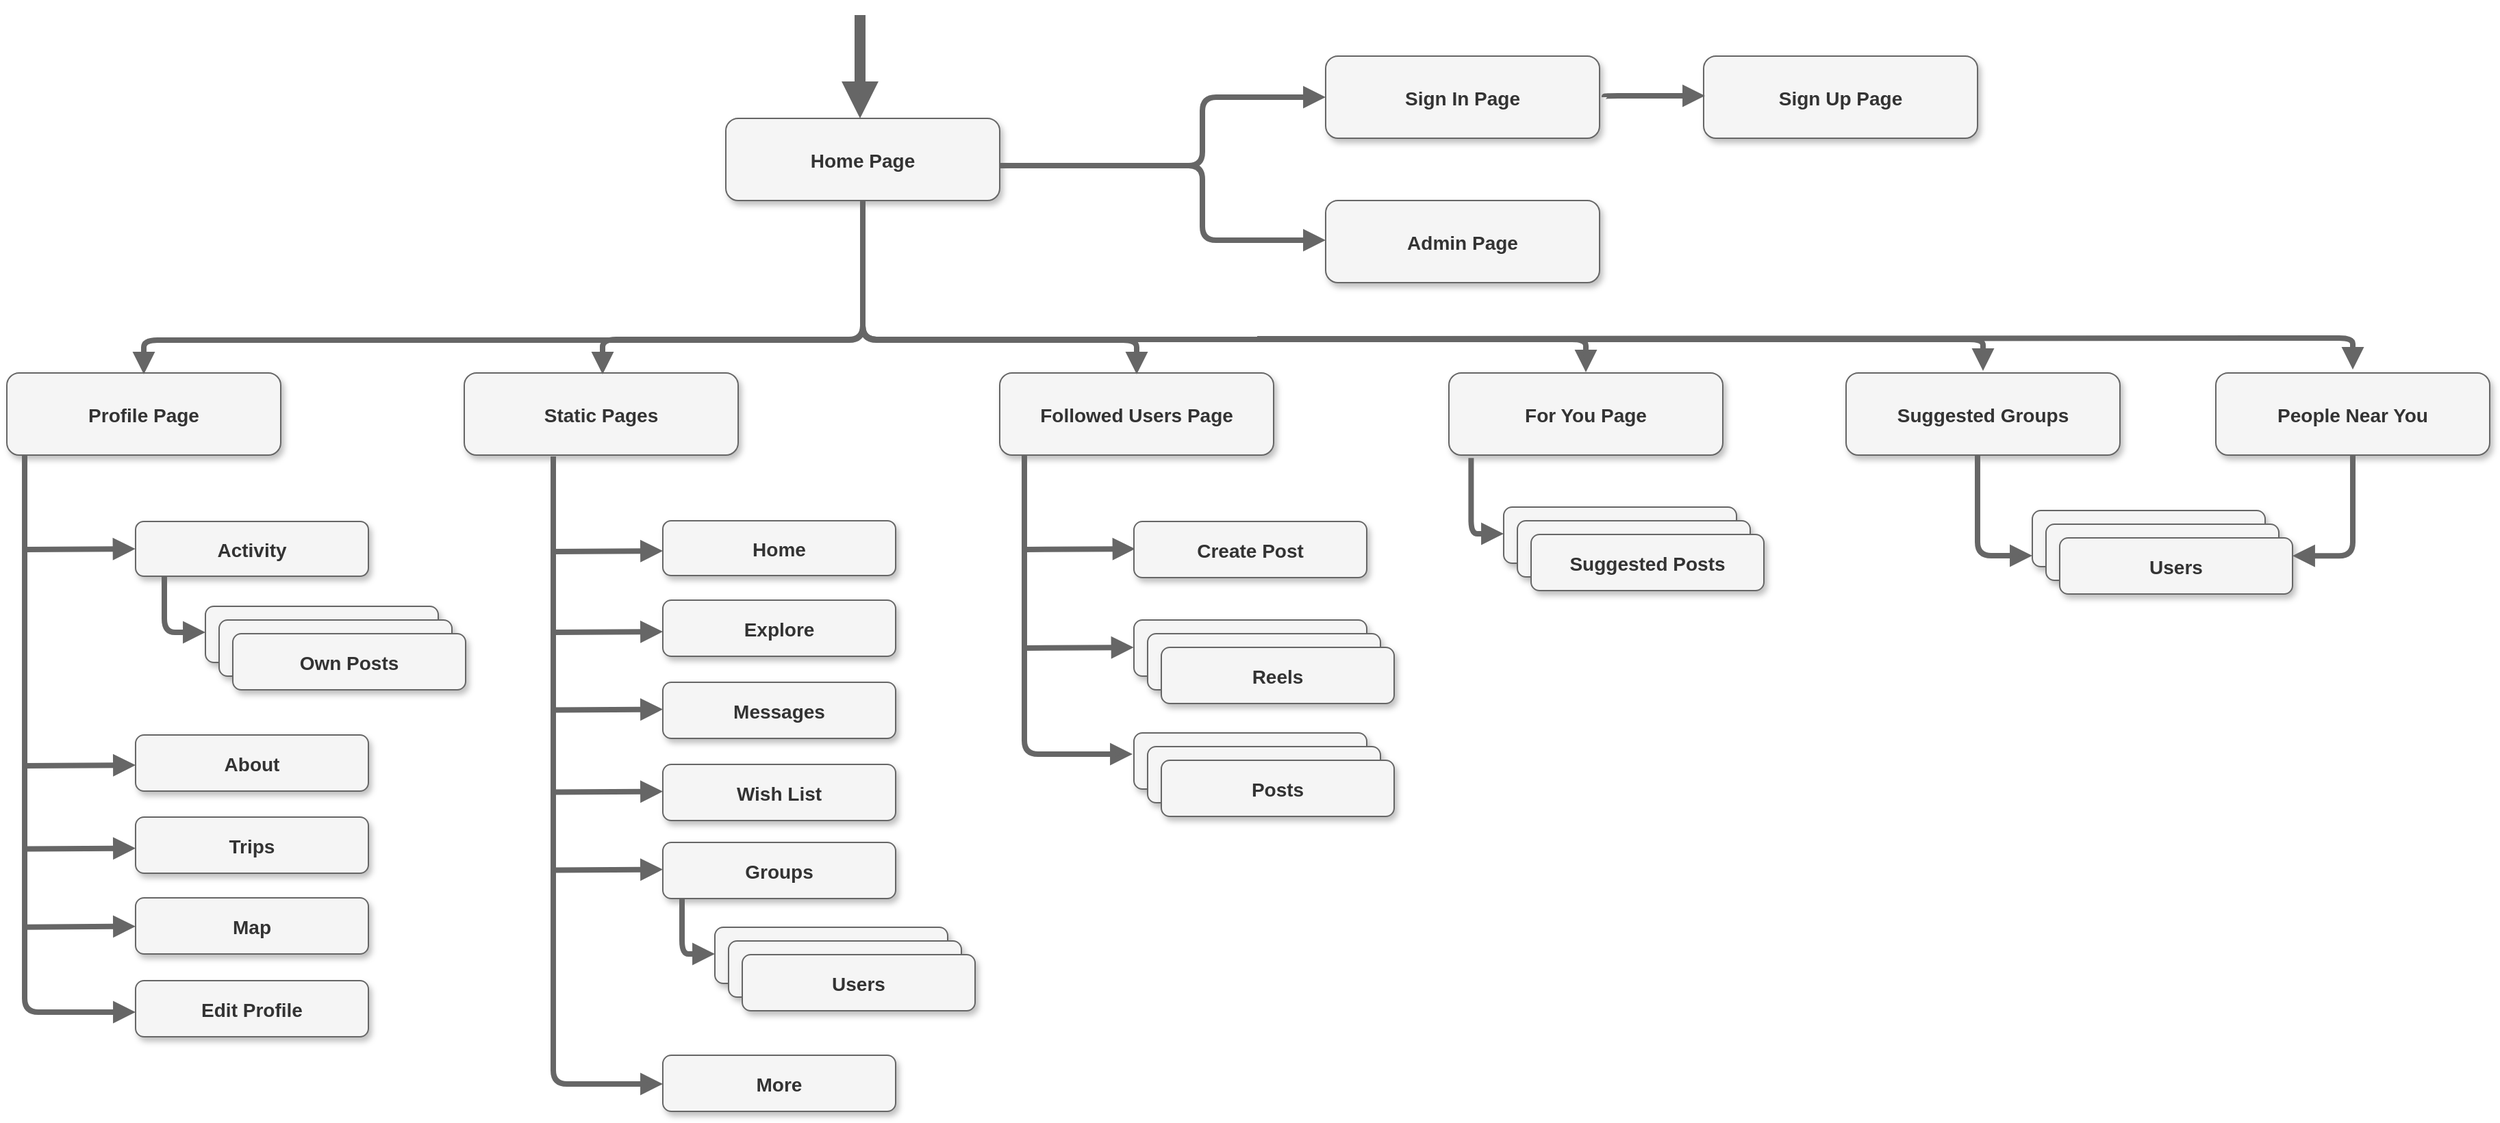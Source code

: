 <mxfile version="22.0.2" type="device">
  <diagram name="Page-1" id="97916047-d0de-89f5-080d-49f4d83e522f">
    <mxGraphModel dx="1904" dy="1029" grid="1" gridSize="10" guides="1" tooltips="1" connect="1" arrows="1" fold="1" page="1" pageScale="1.5" pageWidth="1169" pageHeight="827" background="none" math="0" shadow="0">
      <root>
        <mxCell id="0" />
        <mxCell id="1" parent="0" />
        <mxCell id="2" value="Home Page" style="rounded=1;shadow=1;fontStyle=1;fontSize=14;fillColor=#f5f5f5;fontColor=#333333;strokeColor=#666666;" parent="1" vertex="1">
          <mxGeometry x="672" y="205.5" width="200" height="60" as="geometry" />
        </mxCell>
        <mxCell id="4" value="Profile Page" style="rounded=1;shadow=1;fontStyle=1;fontSize=14;fillColor=#f5f5f5;fontColor=#333333;strokeColor=#666666;" parent="1" vertex="1">
          <mxGeometry x="147" y="391.5" width="200" height="60" as="geometry" />
        </mxCell>
        <mxCell id="5" value="Static Pages" style="rounded=1;shadow=1;fontStyle=1;fontSize=14;fillColor=#f5f5f5;fontColor=#333333;strokeColor=#666666;" parent="1" vertex="1">
          <mxGeometry x="481" y="391.5" width="200" height="60" as="geometry" />
        </mxCell>
        <mxCell id="6" value="Followed Users Page" style="rounded=1;shadow=1;fontStyle=1;fontSize=14;fillColor=#f5f5f5;fontColor=#333333;strokeColor=#666666;" parent="1" vertex="1">
          <mxGeometry x="872" y="391.5" width="200" height="60" as="geometry" />
        </mxCell>
        <mxCell id="30" value="" style="edgeStyle=elbowEdgeStyle;elbow=vertical;strokeWidth=4;endArrow=block;endFill=1;fontStyle=1;fillColor=#f5f5f5;strokeColor=#666666;" parent="1" edge="1">
          <mxGeometry x="22" y="165.5" width="100" height="100" as="geometry">
            <mxPoint x="772" y="341" as="sourcePoint" />
            <mxPoint x="582" y="392.5" as="targetPoint" />
          </mxGeometry>
        </mxCell>
        <mxCell id="31" value="" style="edgeStyle=elbowEdgeStyle;elbow=vertical;strokeWidth=4;endArrow=block;endFill=1;fontStyle=1;fillColor=#f5f5f5;strokeColor=#666666;" parent="1" edge="1">
          <mxGeometry x="22" y="165.5" width="100" height="100" as="geometry">
            <mxPoint x="772" y="342.5" as="sourcePoint" />
            <mxPoint x="247" y="392.5" as="targetPoint" />
          </mxGeometry>
        </mxCell>
        <mxCell id="32" value="" style="edgeStyle=elbowEdgeStyle;elbow=vertical;strokeWidth=4;endArrow=block;endFill=1;fontStyle=1;fillColor=#f5f5f5;strokeColor=#666666;" parent="1" edge="1">
          <mxGeometry x="22" y="165.5" width="100" height="100" as="geometry">
            <mxPoint x="772" y="342.5" as="sourcePoint" />
            <mxPoint x="972" y="392.5" as="targetPoint" />
          </mxGeometry>
        </mxCell>
        <mxCell id="EADlfztc-nEuQ8k5XdZk-55" value="" style="edgeStyle=elbowEdgeStyle;elbow=vertical;strokeWidth=4;endArrow=block;endFill=1;fontStyle=1;fillColor=#f5f5f5;strokeColor=#666666;" edge="1" parent="1">
          <mxGeometry x="22" y="165.5" width="100" height="100" as="geometry">
            <mxPoint x="772" y="342.5" as="sourcePoint" />
            <mxPoint x="1300" y="391" as="targetPoint" />
          </mxGeometry>
        </mxCell>
        <mxCell id="EADlfztc-nEuQ8k5XdZk-56" value="For You Page" style="rounded=1;shadow=1;fontStyle=1;fontSize=14;fillColor=#f5f5f5;fontColor=#333333;strokeColor=#666666;" vertex="1" parent="1">
          <mxGeometry x="1200" y="391.5" width="200" height="60" as="geometry" />
        </mxCell>
        <mxCell id="EADlfztc-nEuQ8k5XdZk-57" value="" style="edgeStyle=elbowEdgeStyle;elbow=vertical;strokeWidth=4;endArrow=block;endFill=1;fontStyle=1;fillColor=#f5f5f5;strokeColor=#666666;exitX=0.5;exitY=1;exitDx=0;exitDy=0;" edge="1" parent="1">
          <mxGeometry x="22" y="165.5" width="100" height="100" as="geometry">
            <mxPoint x="772" y="265.5" as="sourcePoint" />
            <mxPoint x="1590" y="390" as="targetPoint" />
            <Array as="points">
              <mxPoint x="1130" y="367" />
            </Array>
          </mxGeometry>
        </mxCell>
        <mxCell id="EADlfztc-nEuQ8k5XdZk-58" value="Suggested Groups" style="rounded=1;shadow=1;fontStyle=1;fontSize=14;fillColor=#f5f5f5;fontColor=#333333;strokeColor=#666666;" vertex="1" parent="1">
          <mxGeometry x="1490" y="391.5" width="200" height="60" as="geometry" />
        </mxCell>
        <mxCell id="EADlfztc-nEuQ8k5XdZk-60" value="" style="edgeStyle=elbowEdgeStyle;elbow=vertical;strokeWidth=4;endArrow=block;endFill=1;fontStyle=1;fillColor=#f5f5f5;strokeColor=#666666;" edge="1" parent="1">
          <mxGeometry x="62" y="165.5" width="100" height="100" as="geometry">
            <mxPoint x="160" y="451.27" as="sourcePoint" />
            <mxPoint x="241" y="858.5" as="targetPoint" />
            <Array as="points">
              <mxPoint x="161" y="858.5" />
            </Array>
          </mxGeometry>
        </mxCell>
        <mxCell id="EADlfztc-nEuQ8k5XdZk-62" value="" style="edgeStyle=elbowEdgeStyle;elbow=vertical;strokeWidth=4;endArrow=block;endFill=1;fontStyle=1;fillColor=#f5f5f5;strokeColor=#666666;" edge="1" parent="1">
          <mxGeometry x="62" y="165.5" width="100" height="100" as="geometry">
            <mxPoint x="161" y="520.5" as="sourcePoint" />
            <mxPoint x="240.8" y="520" as="targetPoint" />
            <Array as="points">
              <mxPoint x="140.8" y="520" />
            </Array>
          </mxGeometry>
        </mxCell>
        <mxCell id="EADlfztc-nEuQ8k5XdZk-65" value="" style="edgeStyle=elbowEdgeStyle;elbow=vertical;strokeWidth=4;endArrow=block;endFill=1;fontStyle=1;fillColor=#f5f5f5;strokeColor=#666666;" edge="1" parent="1">
          <mxGeometry x="62" y="165.5" width="100" height="100" as="geometry">
            <mxPoint x="161.2" y="678.5" as="sourcePoint" />
            <mxPoint x="241.0" y="678" as="targetPoint" />
            <Array as="points">
              <mxPoint x="141.0" y="678" />
            </Array>
          </mxGeometry>
        </mxCell>
        <mxCell id="EADlfztc-nEuQ8k5XdZk-66" value="" style="edgeStyle=elbowEdgeStyle;elbow=vertical;strokeWidth=4;endArrow=block;endFill=1;fontStyle=1;fillColor=#f5f5f5;strokeColor=#666666;" edge="1" parent="1">
          <mxGeometry x="62" y="165.5" width="100" height="100" as="geometry">
            <mxPoint x="161.2" y="739.29" as="sourcePoint" />
            <mxPoint x="241.0" y="738.79" as="targetPoint" />
            <Array as="points">
              <mxPoint x="141.0" y="738.79" />
            </Array>
          </mxGeometry>
        </mxCell>
        <mxCell id="EADlfztc-nEuQ8k5XdZk-67" value="Activity" style="rounded=1;shadow=1;fontStyle=1;fontSize=14;fillColor=#f5f5f5;fontColor=#333333;strokeColor=#666666;" vertex="1" parent="1">
          <mxGeometry x="241" y="500" width="170" height="40" as="geometry" />
        </mxCell>
        <mxCell id="EADlfztc-nEuQ8k5XdZk-68" value="About" style="rounded=1;shadow=1;fontStyle=1;fontSize=14;fillColor=#f5f5f5;fontColor=#333333;strokeColor=#666666;" vertex="1" parent="1">
          <mxGeometry x="241" y="656" width="170" height="41" as="geometry" />
        </mxCell>
        <mxCell id="EADlfztc-nEuQ8k5XdZk-69" value="Trips" style="rounded=1;shadow=1;fontStyle=1;fontSize=14;fillColor=#f5f5f5;fontColor=#333333;strokeColor=#666666;" vertex="1" parent="1">
          <mxGeometry x="241" y="716" width="170" height="41" as="geometry" />
        </mxCell>
        <mxCell id="EADlfztc-nEuQ8k5XdZk-70" value="Map" style="rounded=1;shadow=1;fontStyle=1;fontSize=14;fillColor=#f5f5f5;fontColor=#333333;strokeColor=#666666;" vertex="1" parent="1">
          <mxGeometry x="241" y="775" width="170" height="41" as="geometry" />
        </mxCell>
        <mxCell id="EADlfztc-nEuQ8k5XdZk-73" value="" style="edgeStyle=elbowEdgeStyle;elbow=vertical;strokeWidth=4;endArrow=block;endFill=1;fontStyle=1;fillColor=#f5f5f5;strokeColor=#666666;" edge="1" parent="1">
          <mxGeometry x="62" y="165.5" width="100" height="100" as="geometry">
            <mxPoint x="262" y="540" as="sourcePoint" />
            <mxPoint x="292" y="581" as="targetPoint" />
            <Array as="points">
              <mxPoint x="262" y="581" />
            </Array>
          </mxGeometry>
        </mxCell>
        <mxCell id="EADlfztc-nEuQ8k5XdZk-74" value="" style="rounded=1;shadow=1;fontStyle=1;fontSize=14;fillColor=#f5f5f5;fontColor=#333333;strokeColor=#666666;" vertex="1" parent="1">
          <mxGeometry x="292" y="562" width="170" height="41" as="geometry" />
        </mxCell>
        <mxCell id="EADlfztc-nEuQ8k5XdZk-75" value="" style="rounded=1;shadow=1;fontStyle=1;fontSize=14;fillColor=#f5f5f5;fontColor=#333333;strokeColor=#666666;" vertex="1" parent="1">
          <mxGeometry x="302" y="572" width="170" height="41" as="geometry" />
        </mxCell>
        <mxCell id="EADlfztc-nEuQ8k5XdZk-76" value="Own Posts" style="rounded=1;shadow=1;fontStyle=1;fontSize=14;fillColor=#f5f5f5;fontColor=#333333;strokeColor=#666666;" vertex="1" parent="1">
          <mxGeometry x="312" y="582" width="170" height="41" as="geometry" />
        </mxCell>
        <mxCell id="EADlfztc-nEuQ8k5XdZk-78" value="" style="edgeStyle=elbowEdgeStyle;elbow=vertical;strokeWidth=4;endArrow=block;endFill=1;fontStyle=1;fillColor=#f5f5f5;strokeColor=#666666;" edge="1" parent="1">
          <mxGeometry x="62" y="165.5" width="100" height="100" as="geometry">
            <mxPoint x="546.2" y="522" as="sourcePoint" />
            <mxPoint x="626" y="521.5" as="targetPoint" />
            <Array as="points">
              <mxPoint x="526" y="521.5" />
            </Array>
          </mxGeometry>
        </mxCell>
        <mxCell id="EADlfztc-nEuQ8k5XdZk-79" value="" style="edgeStyle=elbowEdgeStyle;elbow=vertical;strokeWidth=4;endArrow=block;endFill=1;fontStyle=1;fillColor=#f5f5f5;strokeColor=#666666;" edge="1" parent="1">
          <mxGeometry x="62" y="165.5" width="100" height="100" as="geometry">
            <mxPoint x="546.2" y="581" as="sourcePoint" />
            <mxPoint x="626" y="580.5" as="targetPoint" />
            <Array as="points">
              <mxPoint x="526" y="580.5" />
            </Array>
          </mxGeometry>
        </mxCell>
        <mxCell id="EADlfztc-nEuQ8k5XdZk-80" value="" style="edgeStyle=elbowEdgeStyle;elbow=vertical;strokeWidth=4;endArrow=block;endFill=1;fontStyle=1;fillColor=#f5f5f5;strokeColor=#666666;" edge="1" parent="1">
          <mxGeometry x="62" y="165.5" width="100" height="100" as="geometry">
            <mxPoint x="546.2" y="637.79" as="sourcePoint" />
            <mxPoint x="626" y="637.29" as="targetPoint" />
            <Array as="points">
              <mxPoint x="526" y="637.29" />
            </Array>
          </mxGeometry>
        </mxCell>
        <mxCell id="EADlfztc-nEuQ8k5XdZk-81" value="Home" style="rounded=1;shadow=1;fontStyle=1;fontSize=14;fillColor=#f5f5f5;fontColor=#333333;strokeColor=#666666;" vertex="1" parent="1">
          <mxGeometry x="626" y="499.5" width="170" height="40" as="geometry" />
        </mxCell>
        <mxCell id="EADlfztc-nEuQ8k5XdZk-82" value="Explore" style="rounded=1;shadow=1;fontStyle=1;fontSize=14;fillColor=#f5f5f5;fontColor=#333333;strokeColor=#666666;" vertex="1" parent="1">
          <mxGeometry x="626" y="557.5" width="170" height="41" as="geometry" />
        </mxCell>
        <mxCell id="EADlfztc-nEuQ8k5XdZk-83" value="Messages" style="rounded=1;shadow=1;fontStyle=1;fontSize=14;fillColor=#f5f5f5;fontColor=#333333;strokeColor=#666666;" vertex="1" parent="1">
          <mxGeometry x="626" y="617.5" width="170" height="41" as="geometry" />
        </mxCell>
        <mxCell id="EADlfztc-nEuQ8k5XdZk-84" value="Wish List" style="rounded=1;shadow=1;fontStyle=1;fontSize=14;fillColor=#f5f5f5;fontColor=#333333;strokeColor=#666666;" vertex="1" parent="1">
          <mxGeometry x="626" y="677.5" width="170" height="41" as="geometry" />
        </mxCell>
        <mxCell id="EADlfztc-nEuQ8k5XdZk-89" value="" style="edgeStyle=elbowEdgeStyle;elbow=vertical;strokeWidth=4;endArrow=block;endFill=1;fontStyle=1;fillColor=#f5f5f5;strokeColor=#666666;entryX=0;entryY=0.5;entryDx=0;entryDy=0;" edge="1" parent="1" target="EADlfztc-nEuQ8k5XdZk-92">
          <mxGeometry x="62" y="165.5" width="100" height="100" as="geometry">
            <mxPoint x="546" y="452.5" as="sourcePoint" />
            <mxPoint x="625" y="842.5" as="targetPoint" />
            <Array as="points">
              <mxPoint x="580" y="911" />
            </Array>
          </mxGeometry>
        </mxCell>
        <mxCell id="EADlfztc-nEuQ8k5XdZk-90" value="Groups" style="rounded=1;shadow=1;fontStyle=1;fontSize=14;fillColor=#f5f5f5;fontColor=#333333;strokeColor=#666666;" vertex="1" parent="1">
          <mxGeometry x="626" y="734.5" width="170" height="41" as="geometry" />
        </mxCell>
        <mxCell id="EADlfztc-nEuQ8k5XdZk-91" value="" style="edgeStyle=elbowEdgeStyle;elbow=vertical;strokeWidth=4;endArrow=block;endFill=1;fontStyle=1;fillColor=#f5f5f5;strokeColor=#666666;" edge="1" parent="1">
          <mxGeometry x="62" y="165.5" width="100" height="100" as="geometry">
            <mxPoint x="546.2" y="697.79" as="sourcePoint" />
            <mxPoint x="626" y="697.29" as="targetPoint" />
            <Array as="points">
              <mxPoint x="526" y="697.29" />
            </Array>
          </mxGeometry>
        </mxCell>
        <mxCell id="EADlfztc-nEuQ8k5XdZk-92" value="More" style="rounded=1;shadow=1;fontStyle=1;fontSize=14;fillColor=#f5f5f5;fontColor=#333333;strokeColor=#666666;" vertex="1" parent="1">
          <mxGeometry x="626" y="890" width="170" height="41" as="geometry" />
        </mxCell>
        <mxCell id="EADlfztc-nEuQ8k5XdZk-94" value="" style="edgeStyle=elbowEdgeStyle;elbow=vertical;strokeWidth=4;endArrow=block;endFill=1;fontStyle=1;fillColor=#f5f5f5;strokeColor=#666666;" edge="1" parent="1">
          <mxGeometry x="62" y="165.5" width="100" height="100" as="geometry">
            <mxPoint x="546.2" y="754.79" as="sourcePoint" />
            <mxPoint x="626" y="754.29" as="targetPoint" />
            <Array as="points">
              <mxPoint x="526" y="754.29" />
            </Array>
          </mxGeometry>
        </mxCell>
        <mxCell id="EADlfztc-nEuQ8k5XdZk-95" value="" style="edgeStyle=elbowEdgeStyle;elbow=vertical;strokeWidth=4;endArrow=block;endFill=1;fontStyle=1;fillColor=#f5f5f5;strokeColor=#666666;" edge="1" parent="1">
          <mxGeometry x="62" y="165.5" width="100" height="100" as="geometry">
            <mxPoint x="890" y="592.5" as="sourcePoint" />
            <mxPoint x="969.8" y="592" as="targetPoint" />
            <Array as="points">
              <mxPoint x="869.8" y="592" />
            </Array>
          </mxGeometry>
        </mxCell>
        <mxCell id="EADlfztc-nEuQ8k5XdZk-96" value="" style="edgeStyle=elbowEdgeStyle;elbow=vertical;strokeWidth=4;endArrow=block;endFill=1;fontStyle=1;fillColor=#f5f5f5;strokeColor=#666666;" edge="1" parent="1">
          <mxGeometry x="62" y="165.5" width="100" height="100" as="geometry">
            <mxPoint x="891" y="520.5" as="sourcePoint" />
            <mxPoint x="970.8" y="520" as="targetPoint" />
            <Array as="points">
              <mxPoint x="870.8" y="520" />
            </Array>
          </mxGeometry>
        </mxCell>
        <mxCell id="EADlfztc-nEuQ8k5XdZk-104" value="" style="rounded=1;shadow=1;fontStyle=1;fontSize=14;fillColor=#f5f5f5;fontColor=#333333;strokeColor=#666666;" vertex="1" parent="1">
          <mxGeometry x="970" y="572" width="170" height="41" as="geometry" />
        </mxCell>
        <mxCell id="EADlfztc-nEuQ8k5XdZk-105" value="" style="rounded=1;shadow=1;fontStyle=1;fontSize=14;fillColor=#f5f5f5;fontColor=#333333;strokeColor=#666666;" vertex="1" parent="1">
          <mxGeometry x="980" y="582" width="170" height="41" as="geometry" />
        </mxCell>
        <mxCell id="EADlfztc-nEuQ8k5XdZk-106" value="Reels" style="rounded=1;shadow=1;fontStyle=1;fontSize=14;fillColor=#f5f5f5;fontColor=#333333;strokeColor=#666666;" vertex="1" parent="1">
          <mxGeometry x="990" y="592" width="170" height="41" as="geometry" />
        </mxCell>
        <mxCell id="EADlfztc-nEuQ8k5XdZk-107" value="" style="edgeStyle=elbowEdgeStyle;elbow=vertical;strokeWidth=4;endArrow=block;endFill=1;fontStyle=1;fillColor=#f5f5f5;strokeColor=#666666;exitX=0.093;exitY=1.058;exitDx=0;exitDy=0;exitPerimeter=0;" edge="1" parent="1">
          <mxGeometry x="62" y="165.5" width="100" height="100" as="geometry">
            <mxPoint x="890.0" y="451.5" as="sourcePoint" />
            <mxPoint x="969" y="670" as="targetPoint" />
            <Array as="points">
              <mxPoint x="890" y="670" />
            </Array>
          </mxGeometry>
        </mxCell>
        <mxCell id="EADlfztc-nEuQ8k5XdZk-108" value="" style="rounded=1;shadow=1;fontStyle=1;fontSize=14;fillColor=#f5f5f5;fontColor=#333333;strokeColor=#666666;" vertex="1" parent="1">
          <mxGeometry x="970" y="654.5" width="170" height="41" as="geometry" />
        </mxCell>
        <mxCell id="EADlfztc-nEuQ8k5XdZk-109" value="" style="rounded=1;shadow=1;fontStyle=1;fontSize=14;fillColor=#f5f5f5;fontColor=#333333;strokeColor=#666666;" vertex="1" parent="1">
          <mxGeometry x="980" y="664.5" width="170" height="41" as="geometry" />
        </mxCell>
        <mxCell id="EADlfztc-nEuQ8k5XdZk-110" value="Posts" style="rounded=1;shadow=1;fontStyle=1;fontSize=14;fillColor=#f5f5f5;fontColor=#333333;strokeColor=#666666;" vertex="1" parent="1">
          <mxGeometry x="990" y="674.5" width="170" height="41" as="geometry" />
        </mxCell>
        <mxCell id="EADlfztc-nEuQ8k5XdZk-111" value="Create Post" style="rounded=1;shadow=1;fontStyle=1;fontSize=14;fillColor=#f5f5f5;fontColor=#333333;strokeColor=#666666;" vertex="1" parent="1">
          <mxGeometry x="970" y="500" width="170" height="41" as="geometry" />
        </mxCell>
        <mxCell id="EADlfztc-nEuQ8k5XdZk-116" value="" style="edgeStyle=elbowEdgeStyle;elbow=vertical;strokeWidth=4;endArrow=block;endFill=1;fontStyle=1;fillColor=#f5f5f5;strokeColor=#666666;exitX=0.081;exitY=1.036;exitDx=0;exitDy=0;exitPerimeter=0;" edge="1" parent="1" source="EADlfztc-nEuQ8k5XdZk-56">
          <mxGeometry x="62" y="165.5" width="100" height="100" as="geometry">
            <mxPoint x="1240" y="598" as="sourcePoint" />
            <mxPoint x="1240" y="509" as="targetPoint" />
            <Array as="points">
              <mxPoint x="1210" y="509" />
            </Array>
          </mxGeometry>
        </mxCell>
        <mxCell id="EADlfztc-nEuQ8k5XdZk-117" value="" style="rounded=1;shadow=1;fontStyle=1;fontSize=14;fillColor=#f5f5f5;fontColor=#333333;strokeColor=#666666;" vertex="1" parent="1">
          <mxGeometry x="1240" y="489.5" width="170" height="41" as="geometry" />
        </mxCell>
        <mxCell id="EADlfztc-nEuQ8k5XdZk-118" value="" style="rounded=1;shadow=1;fontStyle=1;fontSize=14;fillColor=#f5f5f5;fontColor=#333333;strokeColor=#666666;" vertex="1" parent="1">
          <mxGeometry x="1250" y="499.5" width="170" height="41" as="geometry" />
        </mxCell>
        <mxCell id="EADlfztc-nEuQ8k5XdZk-119" value="Suggested Posts" style="rounded=1;shadow=1;fontStyle=1;fontSize=14;fillColor=#f5f5f5;fontColor=#333333;strokeColor=#666666;" vertex="1" parent="1">
          <mxGeometry x="1260" y="509.5" width="170" height="41" as="geometry" />
        </mxCell>
        <mxCell id="EADlfztc-nEuQ8k5XdZk-126" value="People Near You" style="rounded=1;shadow=1;fontStyle=1;fontSize=14;fillColor=#f5f5f5;fontColor=#333333;strokeColor=#666666;" vertex="1" parent="1">
          <mxGeometry x="1760" y="391.5" width="200" height="60" as="geometry" />
        </mxCell>
        <mxCell id="EADlfztc-nEuQ8k5XdZk-127" value="" style="edgeStyle=elbowEdgeStyle;elbow=vertical;strokeWidth=4;endArrow=block;endFill=1;fontStyle=1;fillColor=#f5f5f5;strokeColor=#666666;" edge="1" parent="1">
          <mxGeometry x="22" y="165.5" width="100" height="100" as="geometry">
            <mxPoint x="1060" y="366.5" as="sourcePoint" />
            <mxPoint x="1860" y="389" as="targetPoint" />
            <Array as="points">
              <mxPoint x="1400" y="366" />
            </Array>
          </mxGeometry>
        </mxCell>
        <mxCell id="EADlfztc-nEuQ8k5XdZk-128" value="" style="edgeStyle=elbowEdgeStyle;elbow=vertical;strokeWidth=4;endArrow=block;endFill=1;fontStyle=1;fillColor=#f5f5f5;strokeColor=#666666;exitX=0.48;exitY=0.975;exitDx=0;exitDy=0;exitPerimeter=0;" edge="1" parent="1">
          <mxGeometry x="62" y="165.5" width="100" height="100" as="geometry">
            <mxPoint x="1586" y="451" as="sourcePoint" />
            <mxPoint x="1626" y="525.5" as="targetPoint" />
            <Array as="points">
              <mxPoint x="1586" y="525" />
            </Array>
          </mxGeometry>
        </mxCell>
        <mxCell id="EADlfztc-nEuQ8k5XdZk-129" value="" style="rounded=1;shadow=1;fontStyle=1;fontSize=14;fillColor=#f5f5f5;fontColor=#333333;strokeColor=#666666;" vertex="1" parent="1">
          <mxGeometry x="1626" y="492" width="170" height="41" as="geometry" />
        </mxCell>
        <mxCell id="EADlfztc-nEuQ8k5XdZk-130" value="" style="rounded=1;shadow=1;fontStyle=1;fontSize=14;fillColor=#f5f5f5;fontColor=#333333;strokeColor=#666666;" vertex="1" parent="1">
          <mxGeometry x="1636" y="502" width="170" height="41" as="geometry" />
        </mxCell>
        <mxCell id="EADlfztc-nEuQ8k5XdZk-131" value="Users" style="rounded=1;shadow=1;fontStyle=1;fontSize=14;fillColor=#f5f5f5;fontColor=#333333;strokeColor=#666666;" vertex="1" parent="1">
          <mxGeometry x="1646" y="512" width="170" height="41" as="geometry" />
        </mxCell>
        <mxCell id="EADlfztc-nEuQ8k5XdZk-136" value="" style="edgeStyle=elbowEdgeStyle;elbow=vertical;strokeWidth=4;endArrow=block;endFill=1;fontStyle=1;fillColor=#f5f5f5;strokeColor=#666666;" edge="1" parent="1">
          <mxGeometry x="62" y="165.5" width="100" height="100" as="geometry">
            <mxPoint x="640" y="776" as="sourcePoint" />
            <mxPoint x="664" y="816" as="targetPoint" />
            <Array as="points">
              <mxPoint x="634" y="816" />
            </Array>
          </mxGeometry>
        </mxCell>
        <mxCell id="EADlfztc-nEuQ8k5XdZk-137" value="" style="rounded=1;shadow=1;fontStyle=1;fontSize=14;fillColor=#f5f5f5;fontColor=#333333;strokeColor=#666666;" vertex="1" parent="1">
          <mxGeometry x="664" y="796.5" width="170" height="41" as="geometry" />
        </mxCell>
        <mxCell id="EADlfztc-nEuQ8k5XdZk-138" value="" style="rounded=1;shadow=1;fontStyle=1;fontSize=14;fillColor=#f5f5f5;fontColor=#333333;strokeColor=#666666;" vertex="1" parent="1">
          <mxGeometry x="674" y="806.5" width="170" height="41" as="geometry" />
        </mxCell>
        <mxCell id="EADlfztc-nEuQ8k5XdZk-139" value="Users" style="rounded=1;shadow=1;fontStyle=1;fontSize=14;fillColor=#f5f5f5;fontColor=#333333;strokeColor=#666666;" vertex="1" parent="1">
          <mxGeometry x="684" y="816.5" width="170" height="41" as="geometry" />
        </mxCell>
        <mxCell id="EADlfztc-nEuQ8k5XdZk-140" value="" style="edgeStyle=elbowEdgeStyle;elbow=vertical;strokeWidth=4;endArrow=block;endFill=1;fontStyle=1;fillColor=#f5f5f5;strokeColor=#666666;exitX=0.5;exitY=1;exitDx=0;exitDy=0;" edge="1" parent="1" source="EADlfztc-nEuQ8k5XdZk-126">
          <mxGeometry x="62" y="165.5" width="100" height="100" as="geometry">
            <mxPoint x="1880" y="460.0" as="sourcePoint" />
            <mxPoint x="1816" y="525.08" as="targetPoint" />
            <Array as="points">
              <mxPoint x="1846" y="525.08" />
            </Array>
          </mxGeometry>
        </mxCell>
        <mxCell id="EADlfztc-nEuQ8k5XdZk-141" value="Edit Profile" style="rounded=1;shadow=1;fontStyle=1;fontSize=14;fillColor=#f5f5f5;fontColor=#333333;strokeColor=#666666;" vertex="1" parent="1">
          <mxGeometry x="241" y="835.5" width="170" height="41" as="geometry" />
        </mxCell>
        <mxCell id="EADlfztc-nEuQ8k5XdZk-142" value="" style="edgeStyle=elbowEdgeStyle;elbow=vertical;strokeWidth=4;endArrow=block;endFill=1;fontStyle=1;fillColor=#f5f5f5;strokeColor=#666666;" edge="1" parent="1">
          <mxGeometry x="62" y="165.5" width="100" height="100" as="geometry">
            <mxPoint x="161.2" y="796.33" as="sourcePoint" />
            <mxPoint x="241.0" y="795.83" as="targetPoint" />
            <Array as="points">
              <mxPoint x="141.0" y="795.83" />
            </Array>
          </mxGeometry>
        </mxCell>
        <mxCell id="EADlfztc-nEuQ8k5XdZk-144" value="Sign In Page" style="rounded=1;shadow=1;fontStyle=1;fontSize=14;fillColor=#f5f5f5;fontColor=#333333;strokeColor=#666666;" vertex="1" parent="1">
          <mxGeometry x="1110" y="160" width="200" height="60" as="geometry" />
        </mxCell>
        <mxCell id="EADlfztc-nEuQ8k5XdZk-145" value="Sign Up Page" style="rounded=1;shadow=1;fontStyle=1;fontSize=14;fillColor=#f5f5f5;fontColor=#333333;strokeColor=#666666;" vertex="1" parent="1">
          <mxGeometry x="1386" y="160" width="200" height="60" as="geometry" />
        </mxCell>
        <mxCell id="EADlfztc-nEuQ8k5XdZk-146" value="" style="edgeStyle=elbowEdgeStyle;elbow=vertical;strokeWidth=4;endArrow=block;endFill=1;fontStyle=1;fillColor=#f5f5f5;strokeColor=#666666;" edge="1" parent="1">
          <mxGeometry x="22" y="165.5" width="100" height="100" as="geometry">
            <mxPoint x="1313.5" y="190" as="sourcePoint" />
            <mxPoint x="1387" y="189.5" as="targetPoint" />
            <Array as="points">
              <mxPoint x="1313.5" y="189" />
            </Array>
          </mxGeometry>
        </mxCell>
        <mxCell id="EADlfztc-nEuQ8k5XdZk-148" value="Admin Page" style="rounded=1;shadow=1;fontStyle=1;fontSize=14;fillColor=#f5f5f5;fontColor=#333333;strokeColor=#666666;" vertex="1" parent="1">
          <mxGeometry x="1110" y="265.5" width="200" height="60" as="geometry" />
        </mxCell>
        <mxCell id="EADlfztc-nEuQ8k5XdZk-152" value="" style="edgeStyle=elbowEdgeStyle;elbow=horizontal;strokeWidth=4;endArrow=block;endFill=1;fontStyle=1;fillColor=#f5f5f5;strokeColor=#666666;exitX=1;exitY=0.5;exitDx=0;exitDy=0;" edge="1" parent="1">
          <mxGeometry x="22" y="165.5" width="100" height="100" as="geometry">
            <mxPoint x="872" y="240" as="sourcePoint" />
            <mxPoint x="1110" y="294.5" as="targetPoint" />
            <Array as="points">
              <mxPoint x="1020" y="250" />
              <mxPoint x="1050" y="244.5" />
              <mxPoint x="1020" y="244.5" />
            </Array>
          </mxGeometry>
        </mxCell>
        <mxCell id="EADlfztc-nEuQ8k5XdZk-155" value="" style="edgeStyle=elbowEdgeStyle;elbow=horizontal;strokeWidth=4;endArrow=block;endFill=1;fontStyle=1;fillColor=#f5f5f5;strokeColor=#666666;exitX=1;exitY=0.5;exitDx=0;exitDy=0;" edge="1" parent="1">
          <mxGeometry x="22" y="165.5" width="100" height="100" as="geometry">
            <mxPoint x="872" y="240" as="sourcePoint" />
            <mxPoint x="1110" y="190" as="targetPoint" />
            <Array as="points">
              <mxPoint x="1020" y="250" />
              <mxPoint x="1050" y="244.5" />
              <mxPoint x="1020" y="244.5" />
            </Array>
          </mxGeometry>
        </mxCell>
        <mxCell id="EADlfztc-nEuQ8k5XdZk-156" value="" style="edgeStyle=elbowEdgeStyle;elbow=vertical;strokeWidth=8;endArrow=block;endFill=1;fontStyle=1;fillColor=#f5f5f5;strokeColor=#666666;" edge="1" parent="1">
          <mxGeometry x="62" y="165.5" width="100" height="100" as="geometry">
            <mxPoint x="770" y="130" as="sourcePoint" />
            <mxPoint x="770" y="205.5" as="targetPoint" />
            <Array as="points">
              <mxPoint x="-570" y="165.5" />
            </Array>
          </mxGeometry>
        </mxCell>
      </root>
    </mxGraphModel>
  </diagram>
</mxfile>
